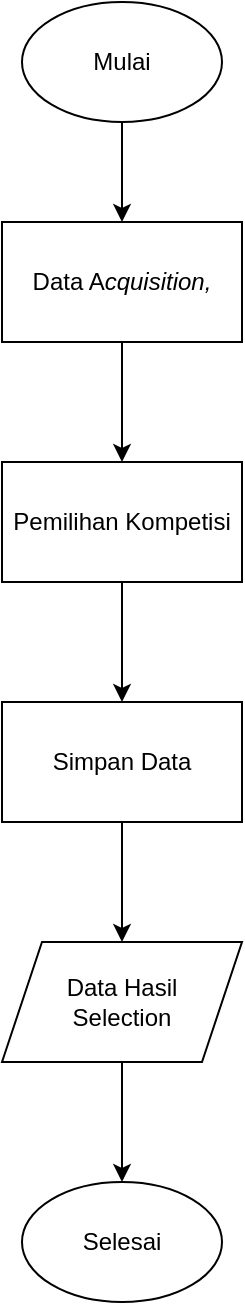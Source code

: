 <mxfile version="27.0.2">
  <diagram name="Page-1" id="fJQKvYSDg5BPfoZSww_d">
    <mxGraphModel dx="872" dy="529" grid="1" gridSize="10" guides="1" tooltips="1" connect="1" arrows="1" fold="1" page="1" pageScale="1" pageWidth="827" pageHeight="1169" math="0" shadow="0">
      <root>
        <mxCell id="0" />
        <mxCell id="1" parent="0" />
        <mxCell id="E9fjUXzIlTnjdSZBnWGk-3" style="edgeStyle=orthogonalEdgeStyle;rounded=0;orthogonalLoop=1;jettySize=auto;html=1;" parent="1" source="E9fjUXzIlTnjdSZBnWGk-1" edge="1">
          <mxGeometry relative="1" as="geometry">
            <mxPoint x="440" y="480" as="targetPoint" />
          </mxGeometry>
        </mxCell>
        <mxCell id="E9fjUXzIlTnjdSZBnWGk-1" value="Mulai" style="ellipse;whiteSpace=wrap;html=1;" parent="1" vertex="1">
          <mxGeometry x="390" y="370" width="100" height="60" as="geometry" />
        </mxCell>
        <mxCell id="E9fjUXzIlTnjdSZBnWGk-10" value="" style="edgeStyle=orthogonalEdgeStyle;rounded=0;orthogonalLoop=1;jettySize=auto;html=1;" parent="1" source="E9fjUXzIlTnjdSZBnWGk-6" target="E9fjUXzIlTnjdSZBnWGk-9" edge="1">
          <mxGeometry relative="1" as="geometry" />
        </mxCell>
        <mxCell id="E9fjUXzIlTnjdSZBnWGk-6" value="Data A&lt;i&gt;cquisition,&lt;/i&gt;" style="rounded=0;whiteSpace=wrap;html=1;" parent="1" vertex="1">
          <mxGeometry x="380" y="480" width="120" height="60" as="geometry" />
        </mxCell>
        <mxCell id="E9fjUXzIlTnjdSZBnWGk-12" value="" style="edgeStyle=orthogonalEdgeStyle;rounded=0;orthogonalLoop=1;jettySize=auto;html=1;" parent="1" source="E9fjUXzIlTnjdSZBnWGk-9" target="E9fjUXzIlTnjdSZBnWGk-11" edge="1">
          <mxGeometry relative="1" as="geometry" />
        </mxCell>
        <mxCell id="E9fjUXzIlTnjdSZBnWGk-9" value="Pemilihan Kompetisi" style="rounded=0;whiteSpace=wrap;html=1;" parent="1" vertex="1">
          <mxGeometry x="380" y="600" width="120" height="60" as="geometry" />
        </mxCell>
        <mxCell id="DGWbJzvGWUR4teHPMvIj-1" style="edgeStyle=orthogonalEdgeStyle;rounded=0;orthogonalLoop=1;jettySize=auto;html=1;entryX=0.5;entryY=0;entryDx=0;entryDy=0;" parent="1" source="E9fjUXzIlTnjdSZBnWGk-11" target="E9fjUXzIlTnjdSZBnWGk-17" edge="1">
          <mxGeometry relative="1" as="geometry" />
        </mxCell>
        <mxCell id="E9fjUXzIlTnjdSZBnWGk-11" value="Simpan Data" style="rounded=0;whiteSpace=wrap;html=1;" parent="1" vertex="1">
          <mxGeometry x="380" y="720" width="120" height="60" as="geometry" />
        </mxCell>
        <mxCell id="E9fjUXzIlTnjdSZBnWGk-20" style="edgeStyle=orthogonalEdgeStyle;rounded=0;orthogonalLoop=1;jettySize=auto;html=1;entryX=0.5;entryY=0;entryDx=0;entryDy=0;" parent="1" source="E9fjUXzIlTnjdSZBnWGk-17" target="E9fjUXzIlTnjdSZBnWGk-19" edge="1">
          <mxGeometry relative="1" as="geometry" />
        </mxCell>
        <mxCell id="E9fjUXzIlTnjdSZBnWGk-17" value="Data Hasil&lt;div&gt;Selection&lt;/div&gt;" style="shape=parallelogram;perimeter=parallelogramPerimeter;whiteSpace=wrap;html=1;fixedSize=1;" parent="1" vertex="1">
          <mxGeometry x="380" y="840" width="120" height="60" as="geometry" />
        </mxCell>
        <mxCell id="E9fjUXzIlTnjdSZBnWGk-19" value="Selesai" style="ellipse;whiteSpace=wrap;html=1;" parent="1" vertex="1">
          <mxGeometry x="390" y="960" width="100" height="60" as="geometry" />
        </mxCell>
      </root>
    </mxGraphModel>
  </diagram>
</mxfile>
